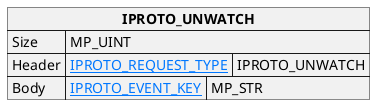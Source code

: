 @startuml

skinparam {
    HyperlinkColor #0077FF
    FontColor #313131
    BorderColor #313131
    BackgroundColor transparent
}

json "**IPROTO_UNWATCH**" as unwatch {
    "Size": "MP_UINT",
    "Header": {
      "[[https://tarantool.io/en/doc/latest/dev_guide/internals/iproto/keys IPROTO_REQUEST_TYPE]]": "IPROTO_UNWATCH"
    },
    "Body": {
      "[[https://tarantool.io/en/doc/latest/dev_guide/internals/iproto/keys IPROTO_EVENT_KEY]]": "MP_STR"
    }
}

@enduml
